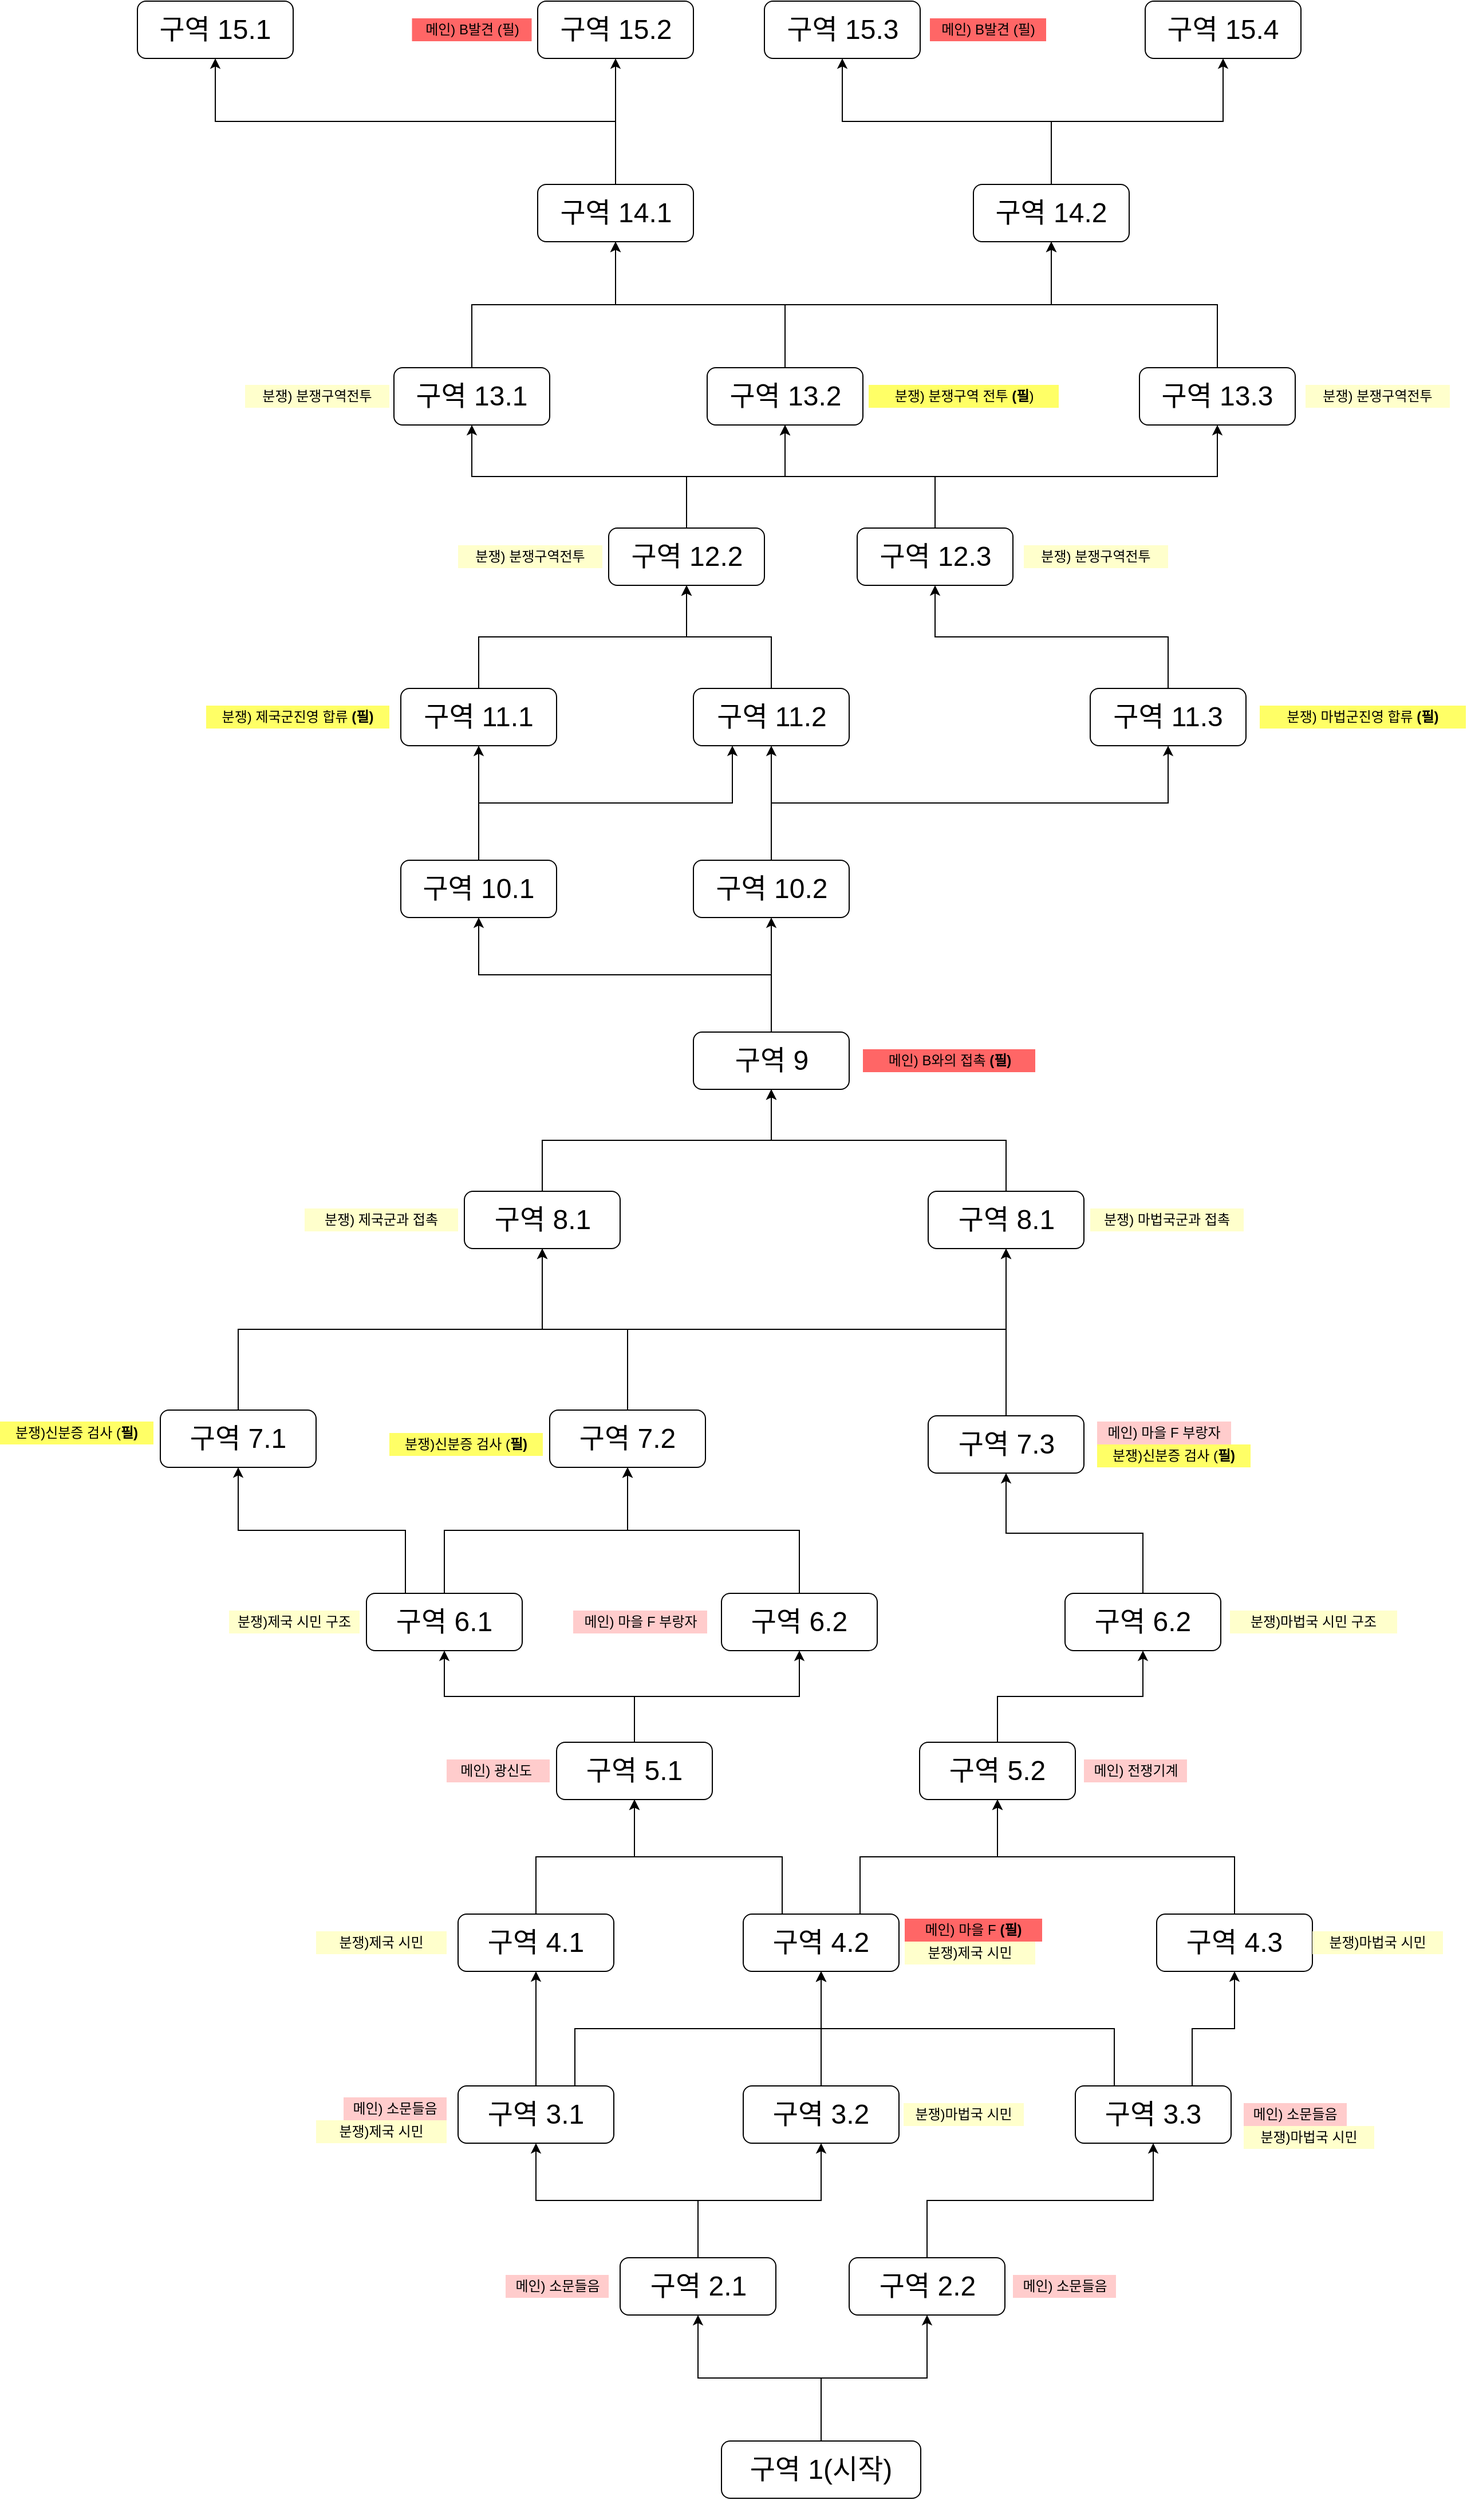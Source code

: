 <mxfile version="14.8.5" type="device"><diagram id="MWGkEAyWQlO9Gu8dWppm" name="Page-1"><mxGraphModel dx="1113" dy="606" grid="1" gridSize="10" guides="1" tooltips="1" connect="1" arrows="1" fold="1" page="1" pageScale="1" pageWidth="827" pageHeight="1169" math="0" shadow="0"><root><mxCell id="0"/><mxCell id="1" parent="0"/><mxCell id="IlkDL0ojrffTyFIod9RT-59" style="edgeStyle=orthogonalEdgeStyle;rounded=0;orthogonalLoop=1;jettySize=auto;html=1;exitX=0.5;exitY=0;exitDx=0;exitDy=0;" parent="1" source="IlkDL0ojrffTyFIod9RT-1" target="IlkDL0ojrffTyFIod9RT-2" edge="1"><mxGeometry relative="1" as="geometry"/></mxCell><mxCell id="IlkDL0ojrffTyFIod9RT-60" style="edgeStyle=orthogonalEdgeStyle;rounded=0;orthogonalLoop=1;jettySize=auto;html=1;exitX=0.5;exitY=0;exitDx=0;exitDy=0;" parent="1" source="IlkDL0ojrffTyFIod9RT-1" target="IlkDL0ojrffTyFIod9RT-5" edge="1"><mxGeometry relative="1" as="geometry"/></mxCell><mxCell id="IlkDL0ojrffTyFIod9RT-1" value="&lt;font style=&quot;font-size: 24px&quot;&gt;구역 1(시작)&lt;/font&gt;" style="rounded=1;whiteSpace=wrap;html=1;" parent="1" vertex="1"><mxGeometry x="740" y="2270" width="174" height="50" as="geometry"/></mxCell><mxCell id="IlkDL0ojrffTyFIod9RT-61" style="edgeStyle=orthogonalEdgeStyle;rounded=0;orthogonalLoop=1;jettySize=auto;html=1;exitX=0.5;exitY=0;exitDx=0;exitDy=0;" parent="1" source="IlkDL0ojrffTyFIod9RT-2" target="IlkDL0ojrffTyFIod9RT-8" edge="1"><mxGeometry relative="1" as="geometry"/></mxCell><mxCell id="IlkDL0ojrffTyFIod9RT-62" style="edgeStyle=orthogonalEdgeStyle;rounded=0;orthogonalLoop=1;jettySize=auto;html=1;exitX=0.5;exitY=0;exitDx=0;exitDy=0;" parent="1" source="IlkDL0ojrffTyFIod9RT-2" target="IlkDL0ojrffTyFIod9RT-9" edge="1"><mxGeometry relative="1" as="geometry"/></mxCell><mxCell id="IlkDL0ojrffTyFIod9RT-2" value="&lt;font style=&quot;font-size: 24px&quot;&gt;구역 2.1&lt;/font&gt;" style="rounded=1;whiteSpace=wrap;html=1;" parent="1" vertex="1"><mxGeometry x="651.5" y="2110" width="136" height="50" as="geometry"/></mxCell><mxCell id="IlkDL0ojrffTyFIod9RT-63" style="edgeStyle=orthogonalEdgeStyle;rounded=0;orthogonalLoop=1;jettySize=auto;html=1;exitX=0.5;exitY=0;exitDx=0;exitDy=0;entryX=0.5;entryY=1;entryDx=0;entryDy=0;" parent="1" source="IlkDL0ojrffTyFIod9RT-5" target="IlkDL0ojrffTyFIod9RT-10" edge="1"><mxGeometry relative="1" as="geometry"/></mxCell><mxCell id="IlkDL0ojrffTyFIod9RT-5" value="&lt;font style=&quot;font-size: 24px&quot;&gt;구역 2.2&lt;/font&gt;" style="rounded=1;whiteSpace=wrap;html=1;" parent="1" vertex="1"><mxGeometry x="851.5" y="2110" width="136" height="50" as="geometry"/></mxCell><mxCell id="IlkDL0ojrffTyFIod9RT-66" style="edgeStyle=orthogonalEdgeStyle;rounded=0;orthogonalLoop=1;jettySize=auto;html=1;exitX=0.5;exitY=0;exitDx=0;exitDy=0;" parent="1" source="IlkDL0ojrffTyFIod9RT-8" target="IlkDL0ojrffTyFIod9RT-14" edge="1"><mxGeometry relative="1" as="geometry"/></mxCell><mxCell id="IlkDL0ojrffTyFIod9RT-78" style="edgeStyle=orthogonalEdgeStyle;rounded=0;orthogonalLoop=1;jettySize=auto;html=1;exitX=0.75;exitY=0;exitDx=0;exitDy=0;entryX=0.5;entryY=1;entryDx=0;entryDy=0;" parent="1" source="IlkDL0ojrffTyFIod9RT-8" target="IlkDL0ojrffTyFIod9RT-16" edge="1"><mxGeometry relative="1" as="geometry"/></mxCell><mxCell id="IlkDL0ojrffTyFIod9RT-8" value="&lt;font style=&quot;font-size: 24px&quot;&gt;구역 3.1&lt;/font&gt;" style="rounded=1;whiteSpace=wrap;html=1;" parent="1" vertex="1"><mxGeometry x="510" y="1960" width="136" height="50" as="geometry"/></mxCell><mxCell id="IlkDL0ojrffTyFIod9RT-70" style="edgeStyle=orthogonalEdgeStyle;rounded=0;orthogonalLoop=1;jettySize=auto;html=1;exitX=0.5;exitY=0;exitDx=0;exitDy=0;entryX=0.5;entryY=1;entryDx=0;entryDy=0;" parent="1" source="IlkDL0ojrffTyFIod9RT-9" target="IlkDL0ojrffTyFIod9RT-16" edge="1"><mxGeometry relative="1" as="geometry"/></mxCell><mxCell id="IlkDL0ojrffTyFIod9RT-9" value="&lt;font style=&quot;font-size: 24px&quot;&gt;구역 3.2&lt;/font&gt;" style="rounded=1;whiteSpace=wrap;html=1;" parent="1" vertex="1"><mxGeometry x="759" y="1960" width="136" height="50" as="geometry"/></mxCell><mxCell id="IlkDL0ojrffTyFIod9RT-76" style="edgeStyle=orthogonalEdgeStyle;rounded=0;orthogonalLoop=1;jettySize=auto;html=1;exitX=0.25;exitY=0;exitDx=0;exitDy=0;" parent="1" source="IlkDL0ojrffTyFIod9RT-10" target="IlkDL0ojrffTyFIod9RT-16" edge="1"><mxGeometry relative="1" as="geometry"/></mxCell><mxCell id="IlkDL0ojrffTyFIod9RT-77" style="edgeStyle=orthogonalEdgeStyle;rounded=0;orthogonalLoop=1;jettySize=auto;html=1;exitX=0.75;exitY=0;exitDx=0;exitDy=0;" parent="1" source="IlkDL0ojrffTyFIod9RT-10" target="IlkDL0ojrffTyFIod9RT-15" edge="1"><mxGeometry relative="1" as="geometry"/></mxCell><mxCell id="IlkDL0ojrffTyFIod9RT-10" value="&lt;font style=&quot;font-size: 24px&quot;&gt;구역 3.3&lt;/font&gt;" style="rounded=1;whiteSpace=wrap;html=1;" parent="1" vertex="1"><mxGeometry x="1049" y="1960" width="136" height="50" as="geometry"/></mxCell><mxCell id="IlkDL0ojrffTyFIod9RT-73" style="edgeStyle=orthogonalEdgeStyle;rounded=0;orthogonalLoop=1;jettySize=auto;html=1;exitX=0.5;exitY=0;exitDx=0;exitDy=0;" parent="1" source="IlkDL0ojrffTyFIod9RT-14" target="IlkDL0ojrffTyFIod9RT-22" edge="1"><mxGeometry relative="1" as="geometry"/></mxCell><mxCell id="IlkDL0ojrffTyFIod9RT-14" value="&lt;font style=&quot;font-size: 24px&quot;&gt;구역 4.1&lt;/font&gt;" style="rounded=1;whiteSpace=wrap;html=1;" parent="1" vertex="1"><mxGeometry x="510" y="1810" width="136" height="50" as="geometry"/></mxCell><mxCell id="IlkDL0ojrffTyFIod9RT-75" style="edgeStyle=orthogonalEdgeStyle;rounded=0;orthogonalLoop=1;jettySize=auto;html=1;exitX=0.5;exitY=0;exitDx=0;exitDy=0;" parent="1" source="IlkDL0ojrffTyFIod9RT-15" target="IlkDL0ojrffTyFIod9RT-21" edge="1"><mxGeometry relative="1" as="geometry"/></mxCell><mxCell id="IlkDL0ojrffTyFIod9RT-15" value="&lt;font style=&quot;font-size: 24px&quot;&gt;구역 4.3&lt;/font&gt;" style="rounded=1;whiteSpace=wrap;html=1;" parent="1" vertex="1"><mxGeometry x="1120" y="1810" width="136" height="50" as="geometry"/></mxCell><mxCell id="IlkDL0ojrffTyFIod9RT-74" style="edgeStyle=orthogonalEdgeStyle;rounded=0;orthogonalLoop=1;jettySize=auto;html=1;exitX=0.25;exitY=0;exitDx=0;exitDy=0;entryX=0.5;entryY=1;entryDx=0;entryDy=0;" parent="1" source="IlkDL0ojrffTyFIod9RT-16" target="IlkDL0ojrffTyFIod9RT-22" edge="1"><mxGeometry relative="1" as="geometry"/></mxCell><mxCell id="IlkDL0ojrffTyFIod9RT-79" style="edgeStyle=orthogonalEdgeStyle;rounded=0;orthogonalLoop=1;jettySize=auto;html=1;exitX=0.75;exitY=0;exitDx=0;exitDy=0;" parent="1" source="IlkDL0ojrffTyFIod9RT-16" target="IlkDL0ojrffTyFIod9RT-21" edge="1"><mxGeometry relative="1" as="geometry"/></mxCell><mxCell id="IlkDL0ojrffTyFIod9RT-16" value="&lt;font style=&quot;font-size: 24px&quot;&gt;구역 4.2&lt;/font&gt;" style="rounded=1;whiteSpace=wrap;html=1;" parent="1" vertex="1"><mxGeometry x="759" y="1810" width="136" height="50" as="geometry"/></mxCell><mxCell id="IlkDL0ojrffTyFIod9RT-80" style="edgeStyle=orthogonalEdgeStyle;rounded=0;orthogonalLoop=1;jettySize=auto;html=1;exitX=0.5;exitY=0;exitDx=0;exitDy=0;" parent="1" source="IlkDL0ojrffTyFIod9RT-21" target="IlkDL0ojrffTyFIod9RT-39" edge="1"><mxGeometry relative="1" as="geometry"/></mxCell><mxCell id="IlkDL0ojrffTyFIod9RT-21" value="&lt;font style=&quot;font-size: 24px&quot;&gt;구역 5.2&lt;/font&gt;" style="rounded=1;whiteSpace=wrap;html=1;" parent="1" vertex="1"><mxGeometry x="913" y="1660" width="136" height="50" as="geometry"/></mxCell><mxCell id="IlkDL0ojrffTyFIod9RT-81" style="edgeStyle=orthogonalEdgeStyle;rounded=0;orthogonalLoop=1;jettySize=auto;html=1;exitX=0.5;exitY=0;exitDx=0;exitDy=0;entryX=0.5;entryY=1;entryDx=0;entryDy=0;" parent="1" source="IlkDL0ojrffTyFIod9RT-22" target="IlkDL0ojrffTyFIod9RT-37" edge="1"><mxGeometry relative="1" as="geometry"/></mxCell><mxCell id="IlkDL0ojrffTyFIod9RT-84" style="edgeStyle=orthogonalEdgeStyle;rounded=0;orthogonalLoop=1;jettySize=auto;html=1;exitX=0.5;exitY=0;exitDx=0;exitDy=0;" parent="1" source="IlkDL0ojrffTyFIod9RT-22" target="IlkDL0ojrffTyFIod9RT-38" edge="1"><mxGeometry relative="1" as="geometry"/></mxCell><mxCell id="IlkDL0ojrffTyFIod9RT-22" value="&lt;font style=&quot;font-size: 24px&quot;&gt;구역 5.1&lt;/font&gt;" style="rounded=1;whiteSpace=wrap;html=1;" parent="1" vertex="1"><mxGeometry x="596" y="1660" width="136" height="50" as="geometry"/></mxCell><mxCell id="IlkDL0ojrffTyFIod9RT-31" value="메인) 소문들음" style="text;html=1;strokeColor=none;fillColor=#FFCCCC;align=center;verticalAlign=middle;whiteSpace=wrap;rounded=0;" parent="1" vertex="1"><mxGeometry x="551.5" y="2125" width="90" height="20" as="geometry"/></mxCell><mxCell id="IlkDL0ojrffTyFIod9RT-32" value="메인) 소문들음" style="text;html=1;strokeColor=none;fillColor=#FFCCCC;align=center;verticalAlign=middle;whiteSpace=wrap;rounded=0;" parent="1" vertex="1"><mxGeometry x="994.5" y="2125" width="90" height="20" as="geometry"/></mxCell><mxCell id="IlkDL0ojrffTyFIod9RT-33" value="메인) 소문들음" style="text;html=1;strokeColor=none;fillColor=#FFCCCC;align=center;verticalAlign=middle;whiteSpace=wrap;rounded=0;" parent="1" vertex="1"><mxGeometry x="410" y="1970" width="90" height="20" as="geometry"/></mxCell><mxCell id="IlkDL0ojrffTyFIod9RT-34" value="메인) 광신도&amp;nbsp;" style="text;html=1;strokeColor=none;fillColor=#FFCCCC;align=center;verticalAlign=middle;whiteSpace=wrap;rounded=0;" parent="1" vertex="1"><mxGeometry x="500" y="1675" width="90" height="20" as="geometry"/></mxCell><mxCell id="IlkDL0ojrffTyFIod9RT-35" value="메인) 마을 F &lt;b&gt;(필)&lt;/b&gt;" style="text;html=1;strokeColor=none;fillColor=#FF6666;align=center;verticalAlign=middle;whiteSpace=wrap;rounded=0;" parent="1" vertex="1"><mxGeometry x="900" y="1814" width="120" height="20" as="geometry"/></mxCell><mxCell id="IlkDL0ojrffTyFIod9RT-36" value="메인) 전쟁기계" style="text;html=1;strokeColor=none;fillColor=#FFCCCC;align=center;verticalAlign=middle;whiteSpace=wrap;rounded=0;" parent="1" vertex="1"><mxGeometry x="1056.5" y="1675" width="90" height="20" as="geometry"/></mxCell><mxCell id="IlkDL0ojrffTyFIod9RT-83" style="edgeStyle=orthogonalEdgeStyle;rounded=0;orthogonalLoop=1;jettySize=auto;html=1;exitX=0.5;exitY=0;exitDx=0;exitDy=0;" parent="1" source="IlkDL0ojrffTyFIod9RT-37" target="IlkDL0ojrffTyFIod9RT-50" edge="1"><mxGeometry relative="1" as="geometry"/></mxCell><mxCell id="IlkDL0ojrffTyFIod9RT-37" value="&lt;font style=&quot;font-size: 24px&quot;&gt;구역 6.2&lt;/font&gt;" style="rounded=1;whiteSpace=wrap;html=1;" parent="1" vertex="1"><mxGeometry x="740" y="1530" width="136" height="50" as="geometry"/></mxCell><mxCell id="IlkDL0ojrffTyFIod9RT-86" style="edgeStyle=orthogonalEdgeStyle;rounded=0;orthogonalLoop=1;jettySize=auto;html=1;exitX=0.5;exitY=0;exitDx=0;exitDy=0;entryX=0.5;entryY=1;entryDx=0;entryDy=0;" parent="1" source="IlkDL0ojrffTyFIod9RT-38" target="IlkDL0ojrffTyFIod9RT-50" edge="1"><mxGeometry relative="1" as="geometry"/></mxCell><mxCell id="IlkDL0ojrffTyFIod9RT-101" style="edgeStyle=orthogonalEdgeStyle;rounded=0;orthogonalLoop=1;jettySize=auto;html=1;exitX=0.25;exitY=0;exitDx=0;exitDy=0;entryX=0.5;entryY=1;entryDx=0;entryDy=0;" parent="1" source="IlkDL0ojrffTyFIod9RT-38" target="IlkDL0ojrffTyFIod9RT-100" edge="1"><mxGeometry relative="1" as="geometry"/></mxCell><mxCell id="IlkDL0ojrffTyFIod9RT-38" value="&lt;font style=&quot;font-size: 24px&quot;&gt;구역 6.1&lt;/font&gt;" style="rounded=1;whiteSpace=wrap;html=1;" parent="1" vertex="1"><mxGeometry x="430" y="1530" width="136" height="50" as="geometry"/></mxCell><mxCell id="IlkDL0ojrffTyFIod9RT-82" style="edgeStyle=orthogonalEdgeStyle;rounded=0;orthogonalLoop=1;jettySize=auto;html=1;exitX=0.5;exitY=0;exitDx=0;exitDy=0;" parent="1" source="IlkDL0ojrffTyFIod9RT-39" target="IlkDL0ojrffTyFIod9RT-49" edge="1"><mxGeometry relative="1" as="geometry"/></mxCell><mxCell id="IlkDL0ojrffTyFIod9RT-39" value="&lt;font style=&quot;font-size: 24px&quot;&gt;구역 6.2&lt;/font&gt;" style="rounded=1;whiteSpace=wrap;html=1;" parent="1" vertex="1"><mxGeometry x="1040" y="1530" width="136" height="50" as="geometry"/></mxCell><mxCell id="IlkDL0ojrffTyFIod9RT-40" value="메인) 소문들음" style="text;html=1;strokeColor=none;fillColor=#FFCCCC;align=center;verticalAlign=middle;whiteSpace=wrap;rounded=0;" parent="1" vertex="1"><mxGeometry x="1196" y="1975" width="90" height="20" as="geometry"/></mxCell><mxCell id="IlkDL0ojrffTyFIod9RT-106" style="edgeStyle=orthogonalEdgeStyle;rounded=0;orthogonalLoop=1;jettySize=auto;html=1;exitX=0.5;exitY=0;exitDx=0;exitDy=0;entryX=0.5;entryY=1;entryDx=0;entryDy=0;" parent="1" source="IlkDL0ojrffTyFIod9RT-49" target="IlkDL0ojrffTyFIod9RT-105" edge="1"><mxGeometry relative="1" as="geometry"/></mxCell><mxCell id="IlkDL0ojrffTyFIod9RT-49" value="&lt;font style=&quot;font-size: 24px&quot;&gt;구역 7.3&lt;/font&gt;" style="rounded=1;whiteSpace=wrap;html=1;" parent="1" vertex="1"><mxGeometry x="920.5" y="1375" width="136" height="50" as="geometry"/></mxCell><mxCell id="IlkDL0ojrffTyFIod9RT-107" style="edgeStyle=orthogonalEdgeStyle;rounded=0;orthogonalLoop=1;jettySize=auto;html=1;exitX=0.5;exitY=0;exitDx=0;exitDy=0;entryX=0.5;entryY=1;entryDx=0;entryDy=0;" parent="1" source="IlkDL0ojrffTyFIod9RT-50" target="IlkDL0ojrffTyFIod9RT-105" edge="1"><mxGeometry relative="1" as="geometry"/></mxCell><mxCell id="IlkDL0ojrffTyFIod9RT-108" style="edgeStyle=orthogonalEdgeStyle;rounded=0;orthogonalLoop=1;jettySize=auto;html=1;exitX=0.5;exitY=0;exitDx=0;exitDy=0;" parent="1" source="IlkDL0ojrffTyFIod9RT-50" target="IlkDL0ojrffTyFIod9RT-102" edge="1"><mxGeometry relative="1" as="geometry"/></mxCell><mxCell id="IlkDL0ojrffTyFIod9RT-50" value="&lt;font style=&quot;font-size: 24px&quot;&gt;구역 7.2&lt;/font&gt;" style="rounded=1;whiteSpace=wrap;html=1;" parent="1" vertex="1"><mxGeometry x="590" y="1370" width="136" height="50" as="geometry"/></mxCell><mxCell id="IlkDL0ojrffTyFIod9RT-51" value="메인) 마을 F 부랑자" style="text;html=1;strokeColor=none;fillColor=#FFCCCC;align=center;verticalAlign=middle;whiteSpace=wrap;rounded=0;" parent="1" vertex="1"><mxGeometry x="610.5" y="1545" width="117" height="20" as="geometry"/></mxCell><mxCell id="IlkDL0ojrffTyFIod9RT-55" value="메인) 마을 F 부랑자" style="text;html=1;strokeColor=none;fillColor=#FFCCCC;align=center;verticalAlign=middle;whiteSpace=wrap;rounded=0;" parent="1" vertex="1"><mxGeometry x="1068" y="1380" width="117" height="20" as="geometry"/></mxCell><mxCell id="IlkDL0ojrffTyFIod9RT-87" value="분쟁)마법국 시민" style="text;html=1;strokeColor=none;fillColor=#FFFFCC;align=center;verticalAlign=middle;whiteSpace=wrap;rounded=0;" parent="1" vertex="1"><mxGeometry x="1256" y="1825" width="114" height="20" as="geometry"/></mxCell><mxCell id="IlkDL0ojrffTyFIod9RT-89" value="분쟁)제국 시민" style="text;html=1;strokeColor=none;fillColor=#FFFFCC;align=center;verticalAlign=middle;whiteSpace=wrap;rounded=0;" parent="1" vertex="1"><mxGeometry x="386" y="1825" width="114" height="20" as="geometry"/></mxCell><mxCell id="IlkDL0ojrffTyFIod9RT-90" value="분쟁)제국 시민" style="text;html=1;strokeColor=none;fillColor=#FFFFCC;align=center;verticalAlign=middle;whiteSpace=wrap;rounded=0;" parent="1" vertex="1"><mxGeometry x="900" y="1834" width="114" height="20" as="geometry"/></mxCell><mxCell id="IlkDL0ojrffTyFIod9RT-91" value="분쟁)마법국 시민" style="text;html=1;strokeColor=none;fillColor=#FFFFCC;align=center;verticalAlign=middle;whiteSpace=wrap;rounded=0;" parent="1" vertex="1"><mxGeometry x="1196" y="1995" width="114" height="20" as="geometry"/></mxCell><mxCell id="IlkDL0ojrffTyFIod9RT-92" value="분쟁)제국 시민" style="text;html=1;strokeColor=none;fillColor=#FFFFCC;align=center;verticalAlign=middle;whiteSpace=wrap;rounded=0;" parent="1" vertex="1"><mxGeometry x="386" y="1990" width="114" height="20" as="geometry"/></mxCell><mxCell id="IlkDL0ojrffTyFIod9RT-93" value="분쟁)마법국 시민" style="text;html=1;strokeColor=none;fillColor=#FFFFCC;align=center;verticalAlign=middle;whiteSpace=wrap;rounded=0;" parent="1" vertex="1"><mxGeometry x="899" y="1975" width="105" height="20" as="geometry"/></mxCell><mxCell id="IlkDL0ojrffTyFIod9RT-96" value="분쟁)제국 시민 구조" style="text;html=1;strokeColor=none;fillColor=#FFFFCC;align=center;verticalAlign=middle;whiteSpace=wrap;rounded=0;" parent="1" vertex="1"><mxGeometry x="310" y="1545" width="114" height="20" as="geometry"/></mxCell><mxCell id="IlkDL0ojrffTyFIod9RT-97" value="분쟁)마법국 시민 구조" style="text;html=1;strokeColor=none;fillColor=#FFFFCC;align=center;verticalAlign=middle;whiteSpace=wrap;rounded=0;" parent="1" vertex="1"><mxGeometry x="1184" y="1545" width="146" height="20" as="geometry"/></mxCell><mxCell id="IlkDL0ojrffTyFIod9RT-98" value="분쟁)신분증 검사 (&lt;b&gt;필)&lt;/b&gt;" style="text;html=1;strokeColor=none;fillColor=#FFFF66;align=center;verticalAlign=middle;whiteSpace=wrap;rounded=0;" parent="1" vertex="1"><mxGeometry x="450" y="1390" width="134" height="20" as="geometry"/></mxCell><mxCell id="IlkDL0ojrffTyFIod9RT-99" value="분쟁)신분증 검사 (&lt;b&gt;필)&lt;/b&gt;" style="text;html=1;strokeColor=none;fillColor=#FFFF66;align=center;verticalAlign=middle;whiteSpace=wrap;rounded=0;" parent="1" vertex="1"><mxGeometry x="1068" y="1400" width="134" height="20" as="geometry"/></mxCell><mxCell id="IlkDL0ojrffTyFIod9RT-104" style="edgeStyle=orthogonalEdgeStyle;rounded=0;orthogonalLoop=1;jettySize=auto;html=1;exitX=0.5;exitY=0;exitDx=0;exitDy=0;" parent="1" source="IlkDL0ojrffTyFIod9RT-100" target="IlkDL0ojrffTyFIod9RT-102" edge="1"><mxGeometry relative="1" as="geometry"/></mxCell><mxCell id="IlkDL0ojrffTyFIod9RT-100" value="&lt;font style=&quot;font-size: 24px&quot;&gt;구역 7.1&lt;/font&gt;" style="rounded=1;whiteSpace=wrap;html=1;" parent="1" vertex="1"><mxGeometry x="250" y="1370" width="136" height="50" as="geometry"/></mxCell><mxCell id="IlkDL0ojrffTyFIod9RT-112" style="edgeStyle=orthogonalEdgeStyle;rounded=0;orthogonalLoop=1;jettySize=auto;html=1;exitX=0.5;exitY=0;exitDx=0;exitDy=0;entryX=0.5;entryY=1;entryDx=0;entryDy=0;" parent="1" source="IlkDL0ojrffTyFIod9RT-102" target="IlkDL0ojrffTyFIod9RT-111" edge="1"><mxGeometry relative="1" as="geometry"/></mxCell><mxCell id="IlkDL0ojrffTyFIod9RT-102" value="&lt;font style=&quot;font-size: 24px&quot;&gt;구역 8.1&lt;/font&gt;" style="rounded=1;whiteSpace=wrap;html=1;" parent="1" vertex="1"><mxGeometry x="515.5" y="1179" width="136" height="50" as="geometry"/></mxCell><mxCell id="IlkDL0ojrffTyFIod9RT-103" value="분쟁)신분증 검사 (&lt;b&gt;필)&lt;/b&gt;" style="text;html=1;strokeColor=none;fillColor=#FFFF66;align=center;verticalAlign=middle;whiteSpace=wrap;rounded=0;" parent="1" vertex="1"><mxGeometry x="110" y="1380" width="134" height="20" as="geometry"/></mxCell><mxCell id="IlkDL0ojrffTyFIod9RT-113" style="edgeStyle=orthogonalEdgeStyle;rounded=0;orthogonalLoop=1;jettySize=auto;html=1;exitX=0.5;exitY=0;exitDx=0;exitDy=0;entryX=0.5;entryY=1;entryDx=0;entryDy=0;" parent="1" source="IlkDL0ojrffTyFIod9RT-105" target="IlkDL0ojrffTyFIod9RT-111" edge="1"><mxGeometry relative="1" as="geometry"/></mxCell><mxCell id="IlkDL0ojrffTyFIod9RT-105" value="&lt;font style=&quot;font-size: 24px&quot;&gt;구역 8.1&lt;/font&gt;" style="rounded=1;whiteSpace=wrap;html=1;" parent="1" vertex="1"><mxGeometry x="920.5" y="1179" width="136" height="50" as="geometry"/></mxCell><mxCell id="IlkDL0ojrffTyFIod9RT-109" value="분쟁)&amp;nbsp;제국군과 접촉" style="text;html=1;strokeColor=none;fillColor=#FFFFCC;align=center;verticalAlign=middle;whiteSpace=wrap;rounded=0;" parent="1" vertex="1"><mxGeometry x="376" y="1194" width="134" height="20" as="geometry"/></mxCell><mxCell id="IlkDL0ojrffTyFIod9RT-110" value="분쟁)&amp;nbsp;마법국군과 접촉" style="text;html=1;strokeColor=none;fillColor=#FFFFCC;align=center;verticalAlign=middle;whiteSpace=wrap;rounded=0;" parent="1" vertex="1"><mxGeometry x="1062" y="1194" width="134" height="20" as="geometry"/></mxCell><mxCell id="IlkDL0ojrffTyFIod9RT-118" style="edgeStyle=orthogonalEdgeStyle;rounded=0;orthogonalLoop=1;jettySize=auto;html=1;exitX=0.5;exitY=0;exitDx=0;exitDy=0;" parent="1" source="IlkDL0ojrffTyFIod9RT-111" target="IlkDL0ojrffTyFIod9RT-115" edge="1"><mxGeometry relative="1" as="geometry"/></mxCell><mxCell id="IlkDL0ojrffTyFIod9RT-120" style="edgeStyle=orthogonalEdgeStyle;rounded=0;orthogonalLoop=1;jettySize=auto;html=1;exitX=0.5;exitY=0;exitDx=0;exitDy=0;entryX=0.5;entryY=1;entryDx=0;entryDy=0;" parent="1" source="IlkDL0ojrffTyFIod9RT-111" target="IlkDL0ojrffTyFIod9RT-119" edge="1"><mxGeometry relative="1" as="geometry"/></mxCell><mxCell id="IlkDL0ojrffTyFIod9RT-111" value="&lt;font style=&quot;font-size: 24px&quot;&gt;구역 9&lt;/font&gt;" style="rounded=1;whiteSpace=wrap;html=1;" parent="1" vertex="1"><mxGeometry x="715.5" y="1040" width="136" height="50" as="geometry"/></mxCell><mxCell id="IlkDL0ojrffTyFIod9RT-114" value="메인) B와의 접촉 &lt;b&gt;(필)&lt;/b&gt;" style="text;html=1;strokeColor=none;fillColor=#FF6666;align=center;verticalAlign=middle;whiteSpace=wrap;rounded=0;" parent="1" vertex="1"><mxGeometry x="863.5" y="1055" width="150.5" height="20" as="geometry"/></mxCell><mxCell id="IlkDL0ojrffTyFIod9RT-127" style="edgeStyle=orthogonalEdgeStyle;rounded=0;orthogonalLoop=1;jettySize=auto;html=1;exitX=0.5;exitY=0;exitDx=0;exitDy=0;entryX=0.5;entryY=1;entryDx=0;entryDy=0;" parent="1" source="IlkDL0ojrffTyFIod9RT-115" target="IlkDL0ojrffTyFIod9RT-121" edge="1"><mxGeometry relative="1" as="geometry"/></mxCell><mxCell id="IlkDL0ojrffTyFIod9RT-135" style="edgeStyle=orthogonalEdgeStyle;rounded=0;orthogonalLoop=1;jettySize=auto;html=1;exitX=0.5;exitY=0;exitDx=0;exitDy=0;entryX=0.25;entryY=1;entryDx=0;entryDy=0;" parent="1" source="IlkDL0ojrffTyFIod9RT-115" target="IlkDL0ojrffTyFIod9RT-122" edge="1"><mxGeometry relative="1" as="geometry"/></mxCell><mxCell id="IlkDL0ojrffTyFIod9RT-115" value="&lt;font style=&quot;font-size: 24px&quot;&gt;구역 10.1&lt;/font&gt;" style="rounded=1;whiteSpace=wrap;html=1;" parent="1" vertex="1"><mxGeometry x="460" y="890" width="136" height="50" as="geometry"/></mxCell><mxCell id="IlkDL0ojrffTyFIod9RT-125" style="edgeStyle=orthogonalEdgeStyle;rounded=0;orthogonalLoop=1;jettySize=auto;html=1;exitX=0.5;exitY=0;exitDx=0;exitDy=0;" parent="1" source="IlkDL0ojrffTyFIod9RT-119" target="IlkDL0ojrffTyFIod9RT-122" edge="1"><mxGeometry relative="1" as="geometry"/></mxCell><mxCell id="IlkDL0ojrffTyFIod9RT-134" style="edgeStyle=orthogonalEdgeStyle;rounded=0;orthogonalLoop=1;jettySize=auto;html=1;exitX=0.5;exitY=0;exitDx=0;exitDy=0;" parent="1" source="IlkDL0ojrffTyFIod9RT-119" target="IlkDL0ojrffTyFIod9RT-123" edge="1"><mxGeometry relative="1" as="geometry"/></mxCell><mxCell id="IlkDL0ojrffTyFIod9RT-119" value="&lt;font style=&quot;font-size: 24px&quot;&gt;구역 10.2&lt;/font&gt;" style="rounded=1;whiteSpace=wrap;html=1;" parent="1" vertex="1"><mxGeometry x="715.5" y="890" width="136" height="50" as="geometry"/></mxCell><mxCell id="IlkDL0ojrffTyFIod9RT-143" style="edgeStyle=orthogonalEdgeStyle;rounded=0;orthogonalLoop=1;jettySize=auto;html=1;exitX=0.5;exitY=0;exitDx=0;exitDy=0;" parent="1" source="IlkDL0ojrffTyFIod9RT-121" target="IlkDL0ojrffTyFIod9RT-140" edge="1"><mxGeometry relative="1" as="geometry"/></mxCell><mxCell id="IlkDL0ojrffTyFIod9RT-121" value="&lt;font style=&quot;font-size: 24px&quot;&gt;구역 11.1&lt;/font&gt;" style="rounded=1;whiteSpace=wrap;html=1;" parent="1" vertex="1"><mxGeometry x="460" y="740" width="136" height="50" as="geometry"/></mxCell><mxCell id="IlkDL0ojrffTyFIod9RT-144" style="edgeStyle=orthogonalEdgeStyle;rounded=0;orthogonalLoop=1;jettySize=auto;html=1;exitX=0.5;exitY=0;exitDx=0;exitDy=0;entryX=0.5;entryY=1;entryDx=0;entryDy=0;" parent="1" source="IlkDL0ojrffTyFIod9RT-122" target="IlkDL0ojrffTyFIod9RT-140" edge="1"><mxGeometry relative="1" as="geometry"/></mxCell><mxCell id="IlkDL0ojrffTyFIod9RT-122" value="&lt;font style=&quot;font-size: 24px&quot;&gt;구역 11.2&lt;/font&gt;" style="rounded=1;whiteSpace=wrap;html=1;" parent="1" vertex="1"><mxGeometry x="715.5" y="740" width="136" height="50" as="geometry"/></mxCell><mxCell id="IlkDL0ojrffTyFIod9RT-145" style="edgeStyle=orthogonalEdgeStyle;rounded=0;orthogonalLoop=1;jettySize=auto;html=1;exitX=0.5;exitY=0;exitDx=0;exitDy=0;" parent="1" source="IlkDL0ojrffTyFIod9RT-123" target="IlkDL0ojrffTyFIod9RT-141" edge="1"><mxGeometry relative="1" as="geometry"/></mxCell><mxCell id="IlkDL0ojrffTyFIod9RT-123" value="&lt;font style=&quot;font-size: 24px&quot;&gt;구역 11.3&lt;/font&gt;" style="rounded=1;whiteSpace=wrap;html=1;" parent="1" vertex="1"><mxGeometry x="1062" y="740" width="136" height="50" as="geometry"/></mxCell><mxCell id="IlkDL0ojrffTyFIod9RT-128" value="분쟁)&amp;nbsp;마법군진영 합류 &lt;b&gt;(필)&lt;/b&gt;" style="text;html=1;strokeColor=none;fillColor=#FFFF66;align=center;verticalAlign=middle;whiteSpace=wrap;rounded=0;" parent="1" vertex="1"><mxGeometry x="1210" y="755" width="180" height="20" as="geometry"/></mxCell><mxCell id="IlkDL0ojrffTyFIod9RT-137" value="분쟁)&amp;nbsp;제국군진영 합류 &lt;b&gt;(필)&lt;/b&gt;" style="text;html=1;strokeColor=none;fillColor=#FFFF66;align=center;verticalAlign=middle;whiteSpace=wrap;rounded=0;" parent="1" vertex="1"><mxGeometry x="290" y="755" width="160" height="20" as="geometry"/></mxCell><mxCell id="IlkDL0ojrffTyFIod9RT-151" style="edgeStyle=orthogonalEdgeStyle;rounded=0;orthogonalLoop=1;jettySize=auto;html=1;exitX=0.5;exitY=0;exitDx=0;exitDy=0;" parent="1" source="IlkDL0ojrffTyFIod9RT-140" target="IlkDL0ojrffTyFIod9RT-148" edge="1"><mxGeometry relative="1" as="geometry"/></mxCell><mxCell id="IlkDL0ojrffTyFIod9RT-140" value="&lt;font style=&quot;font-size: 24px&quot;&gt;구역 12.2&lt;/font&gt;" style="rounded=1;whiteSpace=wrap;html=1;" parent="1" vertex="1"><mxGeometry x="641.5" y="600" width="136" height="50" as="geometry"/></mxCell><mxCell id="IlkDL0ojrffTyFIod9RT-154" style="edgeStyle=orthogonalEdgeStyle;rounded=0;orthogonalLoop=1;jettySize=auto;html=1;exitX=0.5;exitY=0;exitDx=0;exitDy=0;entryX=0.5;entryY=1;entryDx=0;entryDy=0;" parent="1" source="IlkDL0ojrffTyFIod9RT-141" target="IlkDL0ojrffTyFIod9RT-148" edge="1"><mxGeometry relative="1" as="geometry"/></mxCell><mxCell id="IlkDL0ojrffTyFIod9RT-157" style="edgeStyle=orthogonalEdgeStyle;rounded=0;orthogonalLoop=1;jettySize=auto;html=1;exitX=0.5;exitY=0;exitDx=0;exitDy=0;" parent="1" source="IlkDL0ojrffTyFIod9RT-141" target="IlkDL0ojrffTyFIod9RT-156" edge="1"><mxGeometry relative="1" as="geometry"/></mxCell><mxCell id="IlkDL0ojrffTyFIod9RT-162" style="edgeStyle=orthogonalEdgeStyle;rounded=0;orthogonalLoop=1;jettySize=auto;html=1;exitX=0.5;exitY=0;exitDx=0;exitDy=0;entryX=0.5;entryY=1;entryDx=0;entryDy=0;" parent="1" source="IlkDL0ojrffTyFIod9RT-141" target="IlkDL0ojrffTyFIod9RT-161" edge="1"><mxGeometry relative="1" as="geometry"/></mxCell><mxCell id="IlkDL0ojrffTyFIod9RT-141" value="&lt;font style=&quot;font-size: 24px&quot;&gt;구역 12.3&lt;/font&gt;" style="rounded=1;whiteSpace=wrap;html=1;" parent="1" vertex="1"><mxGeometry x="858.5" y="600" width="136" height="50" as="geometry"/></mxCell><mxCell id="IlkDL0ojrffTyFIod9RT-171" style="edgeStyle=orthogonalEdgeStyle;rounded=0;orthogonalLoop=1;jettySize=auto;html=1;exitX=0.5;exitY=0;exitDx=0;exitDy=0;entryX=0.5;entryY=1;entryDx=0;entryDy=0;" parent="1" source="IlkDL0ojrffTyFIod9RT-148" target="IlkDL0ojrffTyFIod9RT-169" edge="1"><mxGeometry relative="1" as="geometry"/></mxCell><mxCell id="IlkDL0ojrffTyFIod9RT-173" style="edgeStyle=orthogonalEdgeStyle;rounded=0;orthogonalLoop=1;jettySize=auto;html=1;exitX=0.5;exitY=0;exitDx=0;exitDy=0;" parent="1" source="IlkDL0ojrffTyFIod9RT-148" target="IlkDL0ojrffTyFIod9RT-172" edge="1"><mxGeometry relative="1" as="geometry"/></mxCell><mxCell id="IlkDL0ojrffTyFIod9RT-148" value="&lt;font style=&quot;font-size: 24px&quot;&gt;구역 13.2&lt;/font&gt;" style="rounded=1;whiteSpace=wrap;html=1;" parent="1" vertex="1"><mxGeometry x="727.5" y="460" width="136" height="50" as="geometry"/></mxCell><mxCell id="IlkDL0ojrffTyFIod9RT-153" value="분쟁)&amp;nbsp;분쟁구역 전투 &lt;b&gt;(필&lt;/b&gt;)" style="text;html=1;strokeColor=none;fillColor=#FFFF66;align=center;verticalAlign=middle;whiteSpace=wrap;rounded=0;" parent="1" vertex="1"><mxGeometry x="868.5" y="475" width="166" height="20" as="geometry"/></mxCell><mxCell id="IlkDL0ojrffTyFIod9RT-170" style="edgeStyle=orthogonalEdgeStyle;rounded=0;orthogonalLoop=1;jettySize=auto;html=1;exitX=0.5;exitY=0;exitDx=0;exitDy=0;entryX=0.5;entryY=1;entryDx=0;entryDy=0;" parent="1" source="IlkDL0ojrffTyFIod9RT-156" target="IlkDL0ojrffTyFIod9RT-169" edge="1"><mxGeometry relative="1" as="geometry"/></mxCell><mxCell id="IlkDL0ojrffTyFIod9RT-156" value="&lt;font style=&quot;font-size: 24px&quot;&gt;구역 13.1&lt;/font&gt;" style="rounded=1;whiteSpace=wrap;html=1;" parent="1" vertex="1"><mxGeometry x="454" y="460" width="136" height="50" as="geometry"/></mxCell><mxCell id="IlkDL0ojrffTyFIod9RT-159" value="메인) B발견 (필)" style="text;html=1;strokeColor=none;fillColor=#FF6666;align=center;verticalAlign=middle;whiteSpace=wrap;rounded=0;" parent="1" vertex="1"><mxGeometry x="469.75" y="155" width="104.5" height="20" as="geometry"/></mxCell><mxCell id="IlkDL0ojrffTyFIod9RT-174" style="edgeStyle=orthogonalEdgeStyle;rounded=0;orthogonalLoop=1;jettySize=auto;html=1;exitX=0.5;exitY=0;exitDx=0;exitDy=0;entryX=0.5;entryY=1;entryDx=0;entryDy=0;" parent="1" source="IlkDL0ojrffTyFIod9RT-161" target="IlkDL0ojrffTyFIod9RT-172" edge="1"><mxGeometry relative="1" as="geometry"/></mxCell><mxCell id="IlkDL0ojrffTyFIod9RT-161" value="&lt;font style=&quot;font-size: 24px&quot;&gt;구역 13.3&lt;/font&gt;" style="rounded=1;whiteSpace=wrap;html=1;" parent="1" vertex="1"><mxGeometry x="1105" y="460" width="136" height="50" as="geometry"/></mxCell><mxCell id="IlkDL0ojrffTyFIod9RT-163" value="분쟁)&amp;nbsp;분쟁구역전투" style="text;html=1;strokeColor=none;fillColor=#FFFFCC;align=center;verticalAlign=middle;whiteSpace=wrap;rounded=0;" parent="1" vertex="1"><mxGeometry x="510" y="615" width="126" height="20" as="geometry"/></mxCell><mxCell id="IlkDL0ojrffTyFIod9RT-164" value="분쟁)&amp;nbsp;분쟁구역전투" style="text;html=1;strokeColor=none;fillColor=#FFFFCC;align=center;verticalAlign=middle;whiteSpace=wrap;rounded=0;" parent="1" vertex="1"><mxGeometry x="1004" y="615" width="126" height="20" as="geometry"/></mxCell><mxCell id="IlkDL0ojrffTyFIod9RT-165" value="분쟁)&amp;nbsp;분쟁구역전투" style="text;html=1;strokeColor=none;fillColor=#FFFFCC;align=center;verticalAlign=middle;whiteSpace=wrap;rounded=0;" parent="1" vertex="1"><mxGeometry x="1250" y="475" width="126" height="20" as="geometry"/></mxCell><mxCell id="IlkDL0ojrffTyFIod9RT-168" value="분쟁)&amp;nbsp;분쟁구역전투" style="text;html=1;strokeColor=none;fillColor=#FFFFCC;align=center;verticalAlign=middle;whiteSpace=wrap;rounded=0;" parent="1" vertex="1"><mxGeometry x="324" y="475" width="126" height="20" as="geometry"/></mxCell><mxCell id="IlkDL0ojrffTyFIod9RT-183" style="edgeStyle=orthogonalEdgeStyle;rounded=0;orthogonalLoop=1;jettySize=auto;html=1;exitX=0.5;exitY=0;exitDx=0;exitDy=0;" parent="1" source="IlkDL0ojrffTyFIod9RT-169" target="IlkDL0ojrffTyFIod9RT-180" edge="1"><mxGeometry relative="1" as="geometry"/></mxCell><mxCell id="IlkDL0ojrffTyFIod9RT-184" style="edgeStyle=orthogonalEdgeStyle;rounded=0;orthogonalLoop=1;jettySize=auto;html=1;exitX=0.5;exitY=0;exitDx=0;exitDy=0;entryX=0.5;entryY=1;entryDx=0;entryDy=0;" parent="1" source="IlkDL0ojrffTyFIod9RT-169" target="IlkDL0ojrffTyFIod9RT-179" edge="1"><mxGeometry relative="1" as="geometry"/></mxCell><mxCell id="IlkDL0ojrffTyFIod9RT-169" value="&lt;font style=&quot;font-size: 24px&quot;&gt;구역 14.1&lt;/font&gt;" style="rounded=1;whiteSpace=wrap;html=1;" parent="1" vertex="1"><mxGeometry x="579.5" y="300" width="136" height="50" as="geometry"/></mxCell><mxCell id="IlkDL0ojrffTyFIod9RT-185" style="edgeStyle=orthogonalEdgeStyle;rounded=0;orthogonalLoop=1;jettySize=auto;html=1;exitX=0.5;exitY=0;exitDx=0;exitDy=0;" parent="1" source="IlkDL0ojrffTyFIod9RT-172" target="IlkDL0ojrffTyFIod9RT-181" edge="1"><mxGeometry relative="1" as="geometry"/></mxCell><mxCell id="IlkDL0ojrffTyFIod9RT-186" style="edgeStyle=orthogonalEdgeStyle;rounded=0;orthogonalLoop=1;jettySize=auto;html=1;exitX=0.5;exitY=0;exitDx=0;exitDy=0;" parent="1" source="IlkDL0ojrffTyFIod9RT-172" target="IlkDL0ojrffTyFIod9RT-182" edge="1"><mxGeometry relative="1" as="geometry"/></mxCell><mxCell id="IlkDL0ojrffTyFIod9RT-172" value="&lt;font style=&quot;font-size: 24px&quot;&gt;구역 14.2&lt;/font&gt;" style="rounded=1;whiteSpace=wrap;html=1;" parent="1" vertex="1"><mxGeometry x="960" y="300" width="136" height="50" as="geometry"/></mxCell><mxCell id="IlkDL0ojrffTyFIod9RT-176" value="메인) B발견 (필)" style="text;html=1;strokeColor=none;fillColor=#FF6666;align=center;verticalAlign=middle;whiteSpace=wrap;rounded=0;" parent="1" vertex="1"><mxGeometry x="922" y="155" width="101.5" height="20" as="geometry"/></mxCell><mxCell id="IlkDL0ojrffTyFIod9RT-179" value="&lt;font style=&quot;font-size: 24px&quot;&gt;구역 15.1&lt;/font&gt;" style="rounded=1;whiteSpace=wrap;html=1;" parent="1" vertex="1"><mxGeometry x="230" y="140" width="136" height="50" as="geometry"/></mxCell><mxCell id="IlkDL0ojrffTyFIod9RT-180" value="&lt;font style=&quot;font-size: 24px&quot;&gt;구역 15.2&lt;/font&gt;" style="rounded=1;whiteSpace=wrap;html=1;" parent="1" vertex="1"><mxGeometry x="579.5" y="140" width="136" height="50" as="geometry"/></mxCell><mxCell id="IlkDL0ojrffTyFIod9RT-181" value="&lt;font style=&quot;font-size: 24px&quot;&gt;구역 15.3&lt;/font&gt;" style="rounded=1;whiteSpace=wrap;html=1;" parent="1" vertex="1"><mxGeometry x="777.5" y="140" width="136" height="50" as="geometry"/></mxCell><mxCell id="IlkDL0ojrffTyFIod9RT-182" value="&lt;font style=&quot;font-size: 24px&quot;&gt;구역 15.4&lt;/font&gt;" style="rounded=1;whiteSpace=wrap;html=1;" parent="1" vertex="1"><mxGeometry x="1110" y="140" width="136" height="50" as="geometry"/></mxCell></root></mxGraphModel></diagram></mxfile>